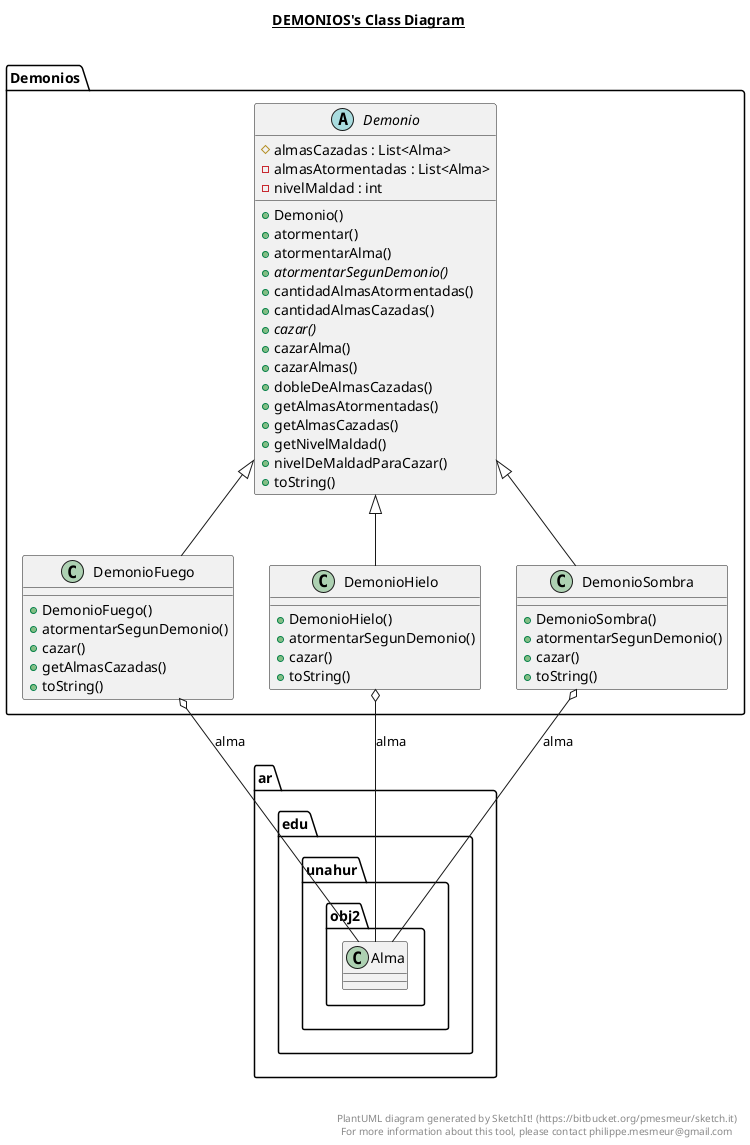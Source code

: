 @startuml

title __DEMONIOS's Class Diagram__\n

  namespace Demonios {
    abstract class Demonios.Demonio {
        # almasCazadas : List<Alma>
        - almasAtormentadas : List<Alma>
        - nivelMaldad : int
        + Demonio()
        + atormentar()
        + atormentarAlma()
        {abstract} + atormentarSegunDemonio()
        + cantidadAlmasAtormentadas()
        + cantidadAlmasCazadas()
        {abstract} + cazar()
        + cazarAlma()
        + cazarAlmas()
        + dobleDeAlmasCazadas()
        + getAlmasAtormentadas()
        + getAlmasCazadas()
        + getNivelMaldad()
        + nivelDeMaldadParaCazar()
        + toString()
    }
  }
  

  namespace Demonios {
    class Demonios.DemonioFuego {
        + DemonioFuego()
        + atormentarSegunDemonio()
        + cazar()
        + getAlmasCazadas()
        + toString()
    }
  }
  

  namespace Demonios {
    class Demonios.DemonioHielo {
        + DemonioHielo()
        + atormentarSegunDemonio()
        + cazar()
        + toString()
    }
  }
  

  namespace Demonios {
    class Demonios.DemonioSombra {
        + DemonioSombra()
        + atormentarSegunDemonio()
        + cazar()
        + toString()
    }
  }
  

  Demonios.DemonioFuego -up-|> Demonios.Demonio
  Demonios.DemonioFuego o-- ar.edu.unahur.obj2.Alma : alma
  Demonios.DemonioHielo -up-|> Demonios.Demonio
  Demonios.DemonioHielo o-- ar.edu.unahur.obj2.Alma : alma
  Demonios.DemonioSombra -up-|> Demonios.Demonio
  Demonios.DemonioSombra o-- ar.edu.unahur.obj2.Alma : alma


right footer


PlantUML diagram generated by SketchIt! (https://bitbucket.org/pmesmeur/sketch.it)
For more information about this tool, please contact philippe.mesmeur@gmail.com
endfooter

@enduml
